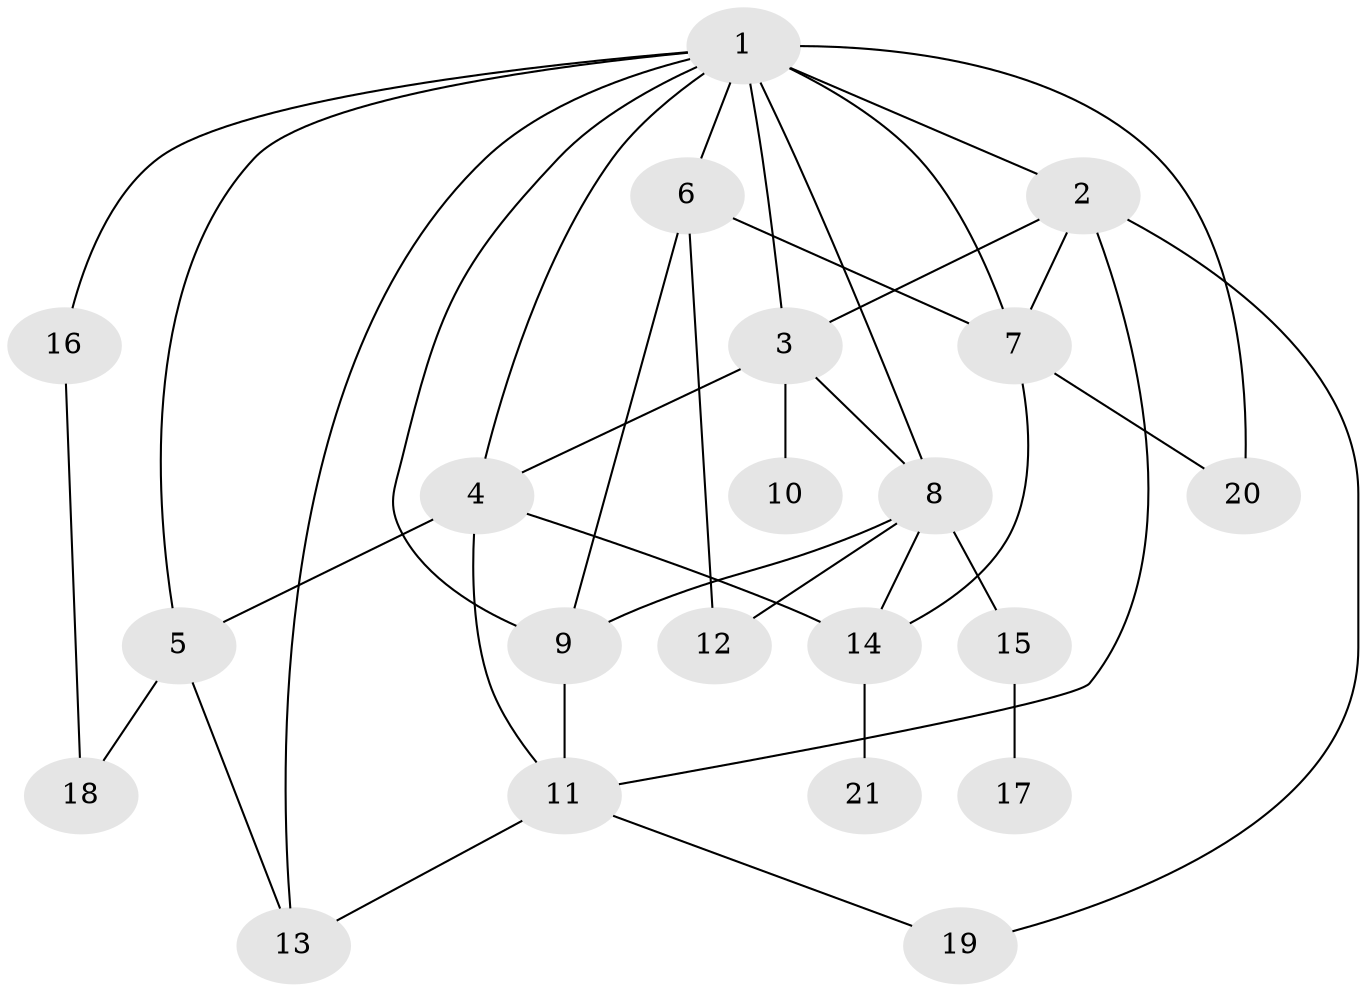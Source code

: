 // original degree distribution, {4: 0.07692307692307693, 6: 0.09615384615384616, 5: 0.038461538461538464, 3: 0.2692307692307692, 2: 0.3269230769230769, 7: 0.019230769230769232, 1: 0.17307692307692307}
// Generated by graph-tools (version 1.1) at 2025/48/03/04/25 22:48:39]
// undirected, 21 vertices, 38 edges
graph export_dot {
  node [color=gray90,style=filled];
  1;
  2;
  3;
  4;
  5;
  6;
  7;
  8;
  9;
  10;
  11;
  12;
  13;
  14;
  15;
  16;
  17;
  18;
  19;
  20;
  21;
  1 -- 2 [weight=2.0];
  1 -- 3 [weight=1.0];
  1 -- 4 [weight=1.0];
  1 -- 5 [weight=1.0];
  1 -- 6 [weight=2.0];
  1 -- 7 [weight=2.0];
  1 -- 8 [weight=1.0];
  1 -- 9 [weight=1.0];
  1 -- 13 [weight=1.0];
  1 -- 16 [weight=1.0];
  1 -- 20 [weight=1.0];
  2 -- 3 [weight=1.0];
  2 -- 7 [weight=2.0];
  2 -- 11 [weight=1.0];
  2 -- 19 [weight=1.0];
  3 -- 4 [weight=1.0];
  3 -- 8 [weight=1.0];
  3 -- 10 [weight=1.0];
  4 -- 5 [weight=1.0];
  4 -- 11 [weight=1.0];
  4 -- 14 [weight=1.0];
  5 -- 13 [weight=1.0];
  5 -- 18 [weight=1.0];
  6 -- 7 [weight=2.0];
  6 -- 9 [weight=1.0];
  6 -- 12 [weight=1.0];
  7 -- 14 [weight=1.0];
  7 -- 20 [weight=1.0];
  8 -- 9 [weight=1.0];
  8 -- 12 [weight=1.0];
  8 -- 14 [weight=1.0];
  8 -- 15 [weight=1.0];
  9 -- 11 [weight=1.0];
  11 -- 13 [weight=1.0];
  11 -- 19 [weight=1.0];
  14 -- 21 [weight=1.0];
  15 -- 17 [weight=1.0];
  16 -- 18 [weight=1.0];
}
